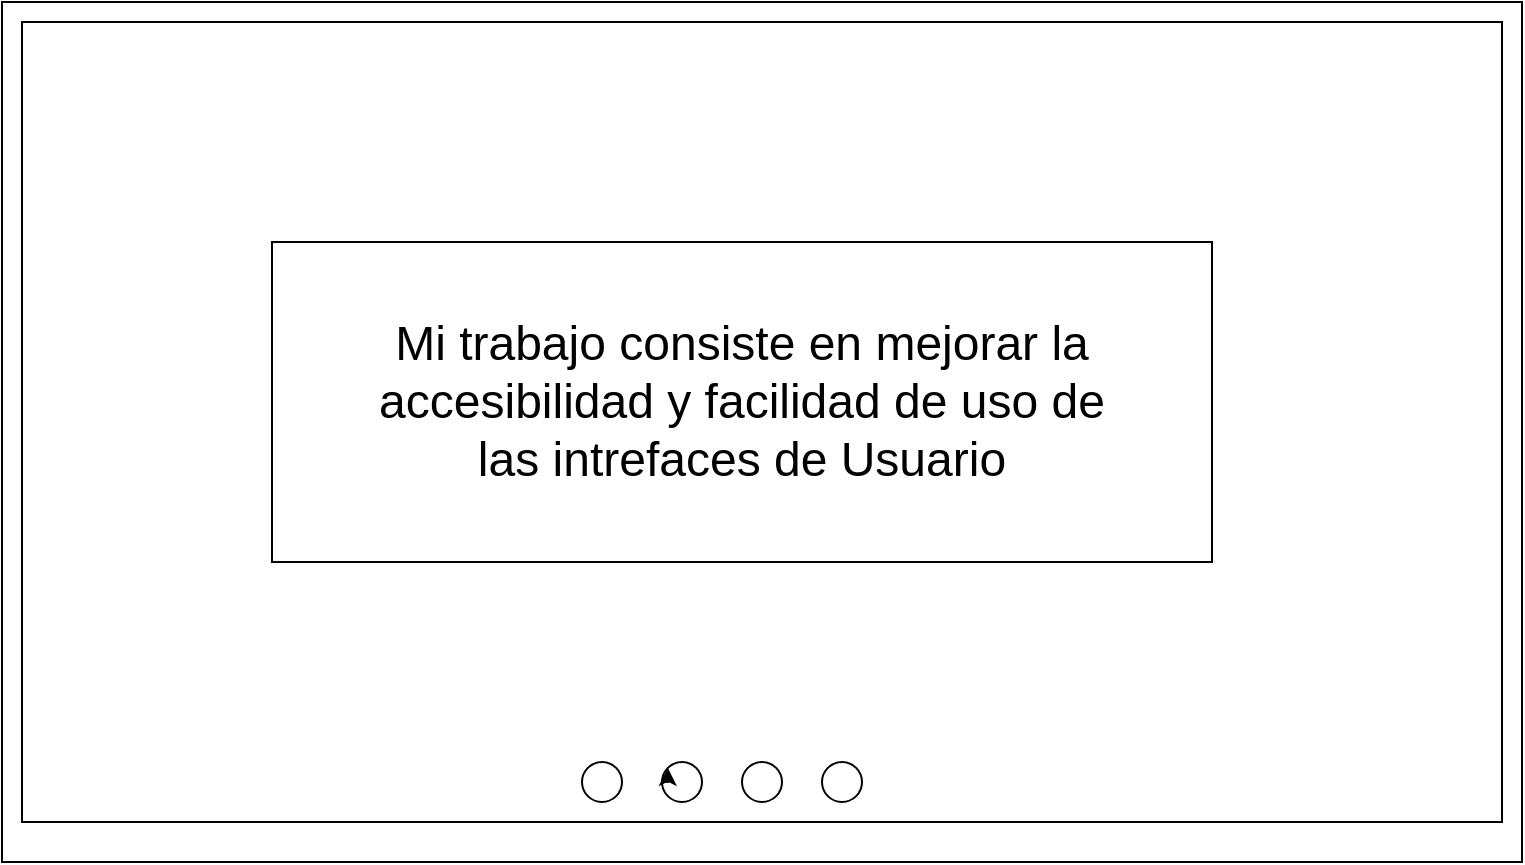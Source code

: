 <mxfile version="18.1.3" type="google"><diagram id="oTv5_2gmZeLryJ4hn_Ab" name="Page-1"><mxGraphModel grid="1" page="1" gridSize="10" guides="1" tooltips="1" connect="1" arrows="1" fold="1" pageScale="1" pageWidth="827" pageHeight="1169" math="0" shadow="0"><root><mxCell id="9x4r7LbUOTEx7BnQEfWb-0"/><mxCell id="9x4r7LbUOTEx7BnQEfWb-1" parent="9x4r7LbUOTEx7BnQEfWb-0"/><mxCell id="nsfMFCAIwD2EEwyzAW7P-0" value="" style="rounded=0;whiteSpace=wrap;html=1;" vertex="1" parent="9x4r7LbUOTEx7BnQEfWb-1"><mxGeometry x="40" y="30" width="760" height="430" as="geometry"/></mxCell><mxCell id="nsfMFCAIwD2EEwyzAW7P-1" value="" style="rounded=0;whiteSpace=wrap;html=1;" vertex="1" parent="9x4r7LbUOTEx7BnQEfWb-1"><mxGeometry x="50" y="40" width="740" height="400" as="geometry"/></mxCell><mxCell id="nsfMFCAIwD2EEwyzAW7P-6" value="" style="rounded=0;whiteSpace=wrap;html=1;" vertex="1" parent="9x4r7LbUOTEx7BnQEfWb-1"><mxGeometry x="175" y="150" width="470" height="160" as="geometry"/></mxCell><mxCell id="nsfMFCAIwD2EEwyzAW7P-7" value="&lt;font style=&quot;font-size: 24px;&quot;&gt;Mi trabajo consiste en mejorar la accesibilidad y facilidad de uso de las intrefaces de Usuario&lt;/font&gt;" style="text;html=1;strokeColor=none;fillColor=none;align=center;verticalAlign=middle;whiteSpace=wrap;rounded=0;" vertex="1" parent="9x4r7LbUOTEx7BnQEfWb-1"><mxGeometry x="210" y="180" width="400" height="100" as="geometry"/></mxCell><mxCell id="nsfMFCAIwD2EEwyzAW7P-8" value="" style="ellipse;whiteSpace=wrap;html=1;aspect=fixed;fontFamily=Helvetica;fontSize=24;" vertex="1" parent="9x4r7LbUOTEx7BnQEfWb-1"><mxGeometry x="330" y="410" width="20" height="20" as="geometry"/></mxCell><mxCell id="nsfMFCAIwD2EEwyzAW7P-9" value="" style="ellipse;whiteSpace=wrap;html=1;aspect=fixed;fontFamily=Helvetica;fontSize=24;" vertex="1" parent="9x4r7LbUOTEx7BnQEfWb-1"><mxGeometry x="370" y="410" width="20" height="20" as="geometry"/></mxCell><mxCell id="nsfMFCAIwD2EEwyzAW7P-10" value="" style="ellipse;whiteSpace=wrap;html=1;aspect=fixed;fontFamily=Helvetica;fontSize=24;" vertex="1" parent="9x4r7LbUOTEx7BnQEfWb-1"><mxGeometry x="410" y="410" width="20" height="20" as="geometry"/></mxCell><mxCell id="nsfMFCAIwD2EEwyzAW7P-11" value="" style="ellipse;whiteSpace=wrap;html=1;aspect=fixed;fontFamily=Helvetica;fontSize=24;" vertex="1" parent="9x4r7LbUOTEx7BnQEfWb-1"><mxGeometry x="450" y="410" width="20" height="20" as="geometry"/></mxCell><mxCell id="nsfMFCAIwD2EEwyzAW7P-12" style="edgeStyle=orthogonalEdgeStyle;rounded=0;orthogonalLoop=1;jettySize=auto;html=1;exitX=0;exitY=0.5;exitDx=0;exitDy=0;entryX=0;entryY=0;entryDx=0;entryDy=0;fontFamily=Helvetica;fontSize=24;" edge="1" parent="9x4r7LbUOTEx7BnQEfWb-1" source="nsfMFCAIwD2EEwyzAW7P-9" target="nsfMFCAIwD2EEwyzAW7P-9"><mxGeometry relative="1" as="geometry"/></mxCell></root></mxGraphModel></diagram></mxfile>